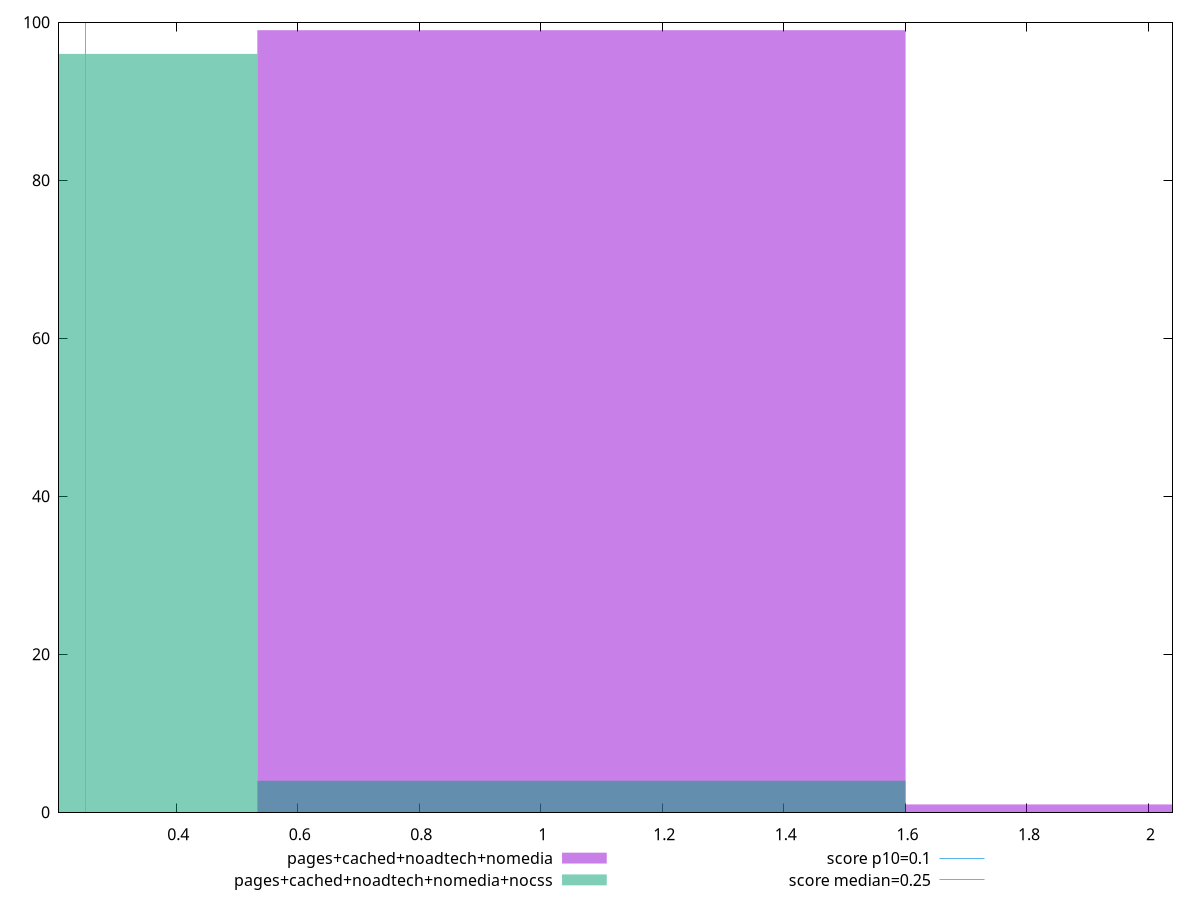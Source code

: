 reset

$pagesCachedNoadtechNomedia <<EOF
1.0668947139821134 99
2.133789427964227 1
EOF

$pagesCachedNoadtechNomediaNocss <<EOF
0 96
1.0668947139821134 4
EOF

set key outside below
set boxwidth 1.0668947139821134
set xrange [0.20706671820746528:2.0395882941351995]
set yrange [0:100]
set trange [0:100]
set style fill transparent solid 0.5 noborder

set parametric
set terminal svg size 640, 500 enhanced background rgb 'white'
set output "report_00012_2021-02-09T11:01:39.952Z/cumulative-layout-shift/comparison/histogram/3_vs_4.svg"

plot $pagesCachedNoadtechNomedia title "pages+cached+noadtech+nomedia" with boxes, \
     $pagesCachedNoadtechNomediaNocss title "pages+cached+noadtech+nomedia+nocss" with boxes, \
     0.1,t title "score p10=0.1", \
     0.25,t title "score median=0.25"

reset
